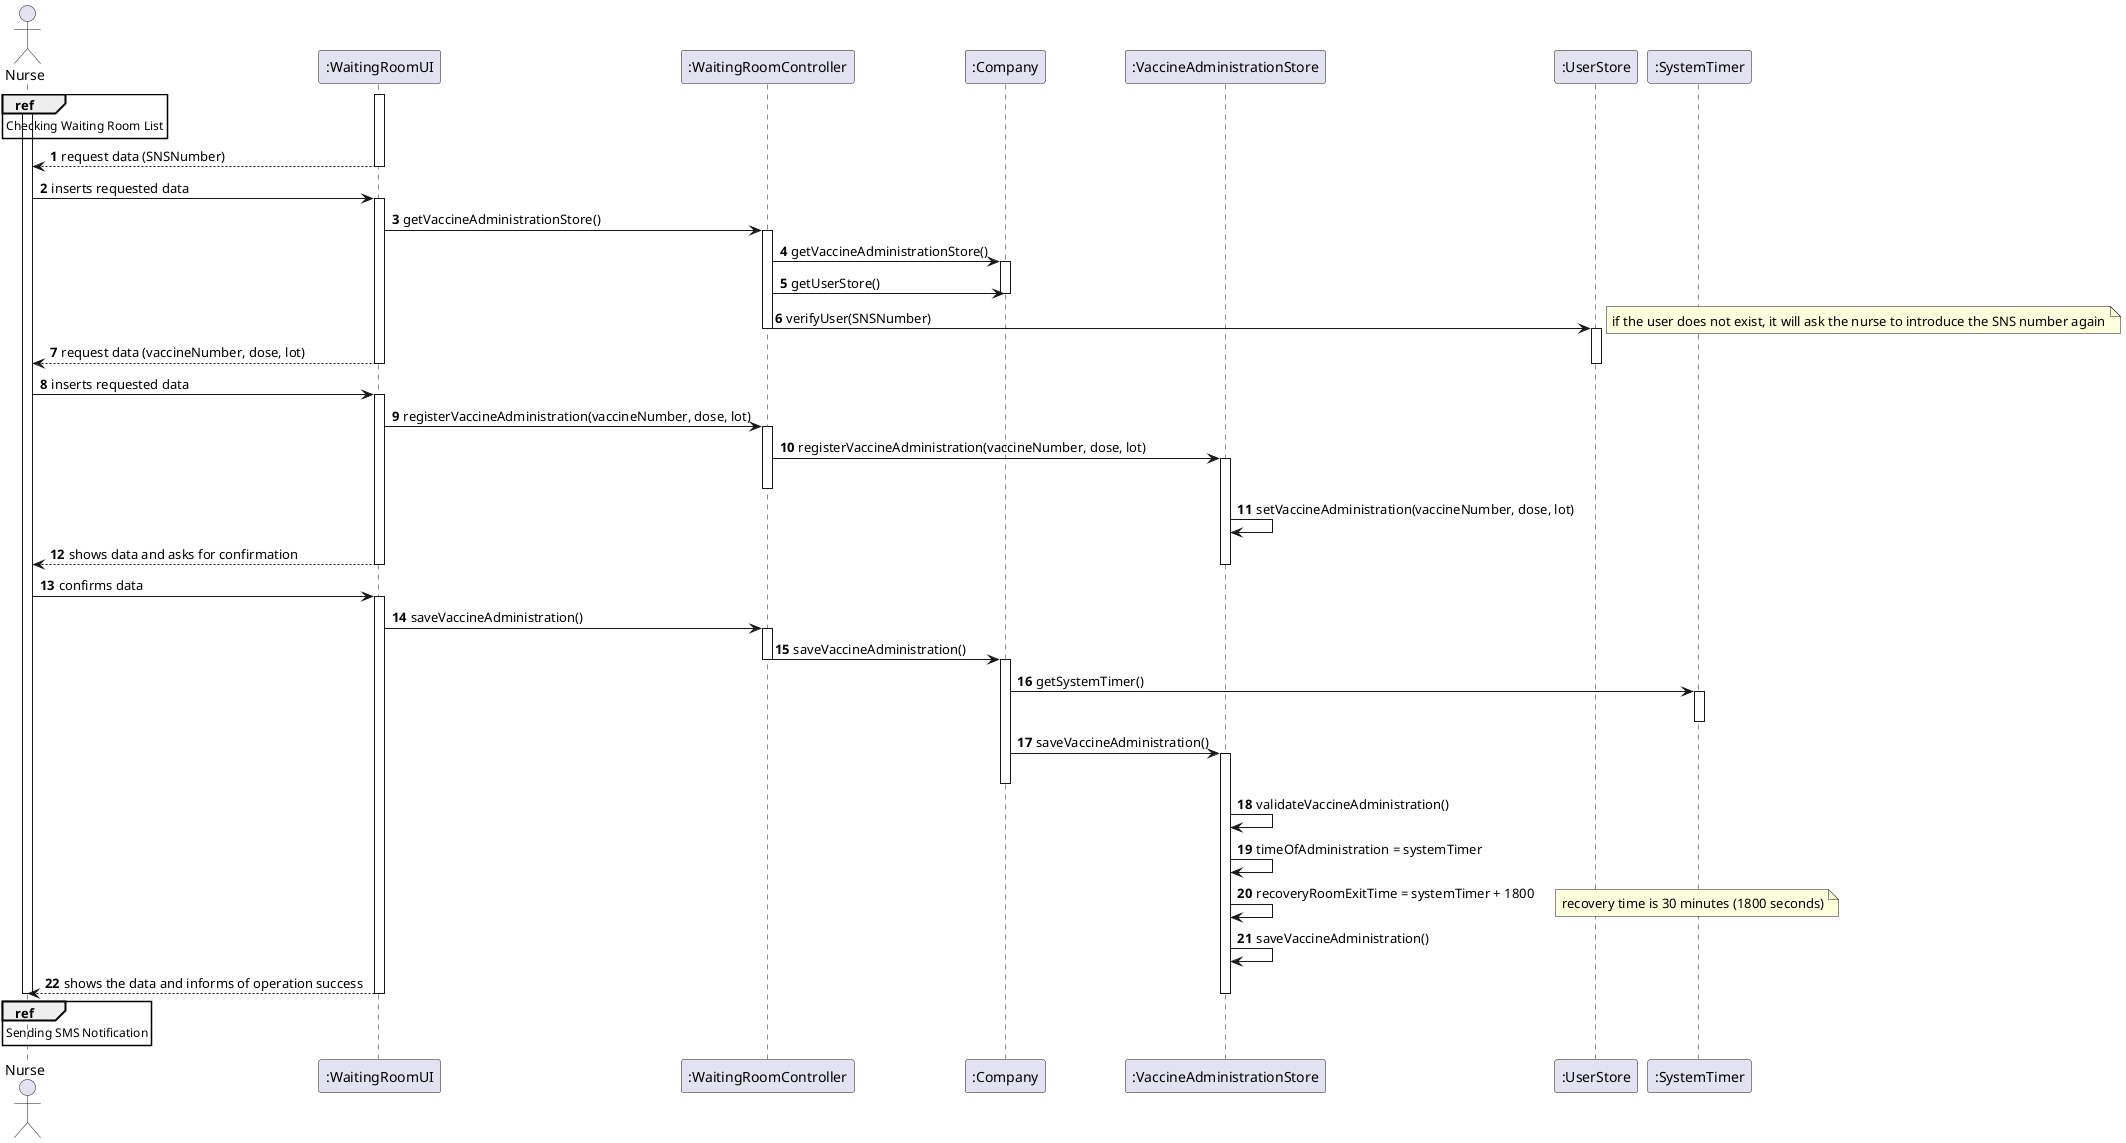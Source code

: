 @startuml
autonumber
'hide footbox
actor "Nurse" as nurse

participant ":WaitingRoomUI" as ui
participant ":WaitingRoomController" as ctrl
participant ":Company" as comp
participant ":VaccineAdministrationStore" as vastore
participant ":UserStore" as sustore
participant ":SystemTimer" as timer

activate nurse

ref over nurse
Checking Waiting Room List
end ref

activate ui
ui --> nurse: request data (SNSNumber)
deactivate ui
nurse -> ui: inserts requested data
activate ui
ui -> ctrl : getVaccineAdministrationStore()
activate ctrl

ctrl -> comp : getVaccineAdministrationStore()
activate comp
ctrl -> comp : getUserStore()
deactivate comp
ctrl -> sustore : verifyUser(SNSNumber)
deactivate ctrl
note right: if the user does not exist, it will ask the nurse to introduce the SNS number again
activate sustore


ui --> nurse : request data (vaccineNumber, dose, lot)
deactivate ui
deactivate sustore
nurse -> ui : inserts requested data

activate ui
ui -> ctrl : registerVaccineAdministration(vaccineNumber, dose, lot)

activate ctrl
ctrl -> vastore : registerVaccineAdministration(vaccineNumber, dose, lot)
activate vastore
deactivate ctrl

vastore -> vastore : setVaccineAdministration(vaccineNumber, dose, lot)

ui --> nurse : shows data and asks for confirmation
deactivate ui
deactivate vastore

nurse -> ui : confirms data
activate ui
ui -> ctrl : saveVaccineAdministration()
activate ctrl

ctrl -> comp : saveVaccineAdministration()
deactivate ctrl
activate comp
comp -> timer : getSystemTimer()
activate timer
deactivate timer
comp -> vastore : saveVaccineAdministration()
activate vastore
deactivate comp

vastore -> vastore : validateVaccineAdministration()
vastore -> vastore : timeOfAdministration = systemTimer
vastore -> vastore : recoveryRoomExitTime = systemTimer + 1800
note right: recovery time is 30 minutes (1800 seconds)
vastore -> vastore : saveVaccineAdministration()

ui --> nurse: shows the data and informs of operation success
deactivate ui
deactivate vastore
deactivate nurse
deactivate ctrl

ref over nurse
Sending SMS Notification
end ref

@enduml